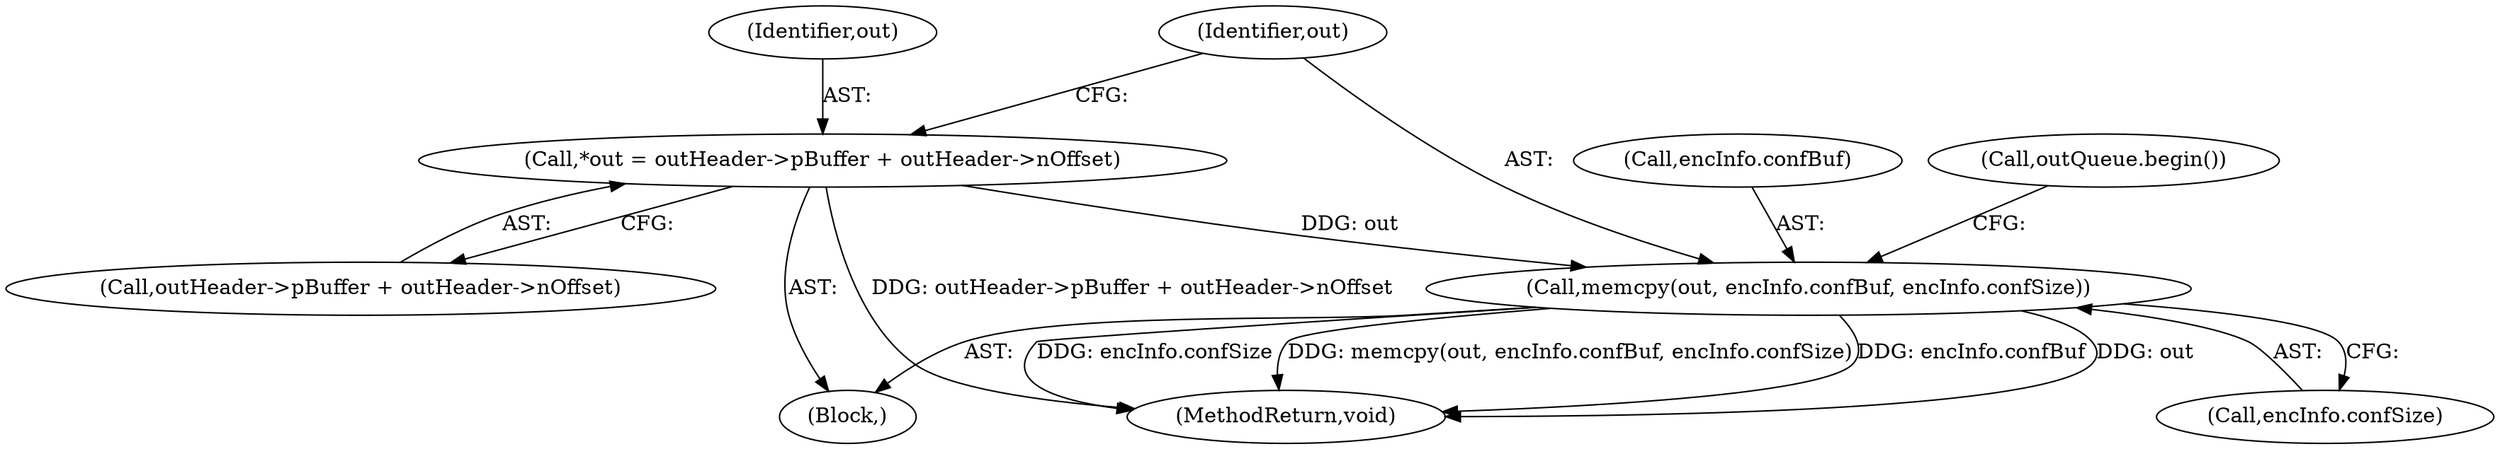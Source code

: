 digraph "0_Android_594bf934384920618d2b6ce0bcda1f60144cb3eb@integer" {
"1000233" [label="(Call,*out = outHeader->pBuffer + outHeader->nOffset)"];
"1000242" [label="(Call,memcpy(out, encInfo.confBuf, encInfo.confSize))"];
"1000242" [label="(Call,memcpy(out, encInfo.confBuf, encInfo.confSize))"];
"1000121" [label="(Block,)"];
"1000233" [label="(Call,*out = outHeader->pBuffer + outHeader->nOffset)"];
"1000243" [label="(Identifier,out)"];
"1000235" [label="(Call,outHeader->pBuffer + outHeader->nOffset)"];
"1000234" [label="(Identifier,out)"];
"1000247" [label="(Call,encInfo.confSize)"];
"1000244" [label="(Call,encInfo.confBuf)"];
"1000740" [label="(MethodReturn,void)"];
"1000251" [label="(Call,outQueue.begin())"];
"1000233" -> "1000121"  [label="AST: "];
"1000233" -> "1000235"  [label="CFG: "];
"1000234" -> "1000233"  [label="AST: "];
"1000235" -> "1000233"  [label="AST: "];
"1000243" -> "1000233"  [label="CFG: "];
"1000233" -> "1000740"  [label="DDG: outHeader->pBuffer + outHeader->nOffset"];
"1000233" -> "1000242"  [label="DDG: out"];
"1000242" -> "1000121"  [label="AST: "];
"1000242" -> "1000247"  [label="CFG: "];
"1000243" -> "1000242"  [label="AST: "];
"1000244" -> "1000242"  [label="AST: "];
"1000247" -> "1000242"  [label="AST: "];
"1000251" -> "1000242"  [label="CFG: "];
"1000242" -> "1000740"  [label="DDG: memcpy(out, encInfo.confBuf, encInfo.confSize)"];
"1000242" -> "1000740"  [label="DDG: encInfo.confBuf"];
"1000242" -> "1000740"  [label="DDG: out"];
"1000242" -> "1000740"  [label="DDG: encInfo.confSize"];
}
